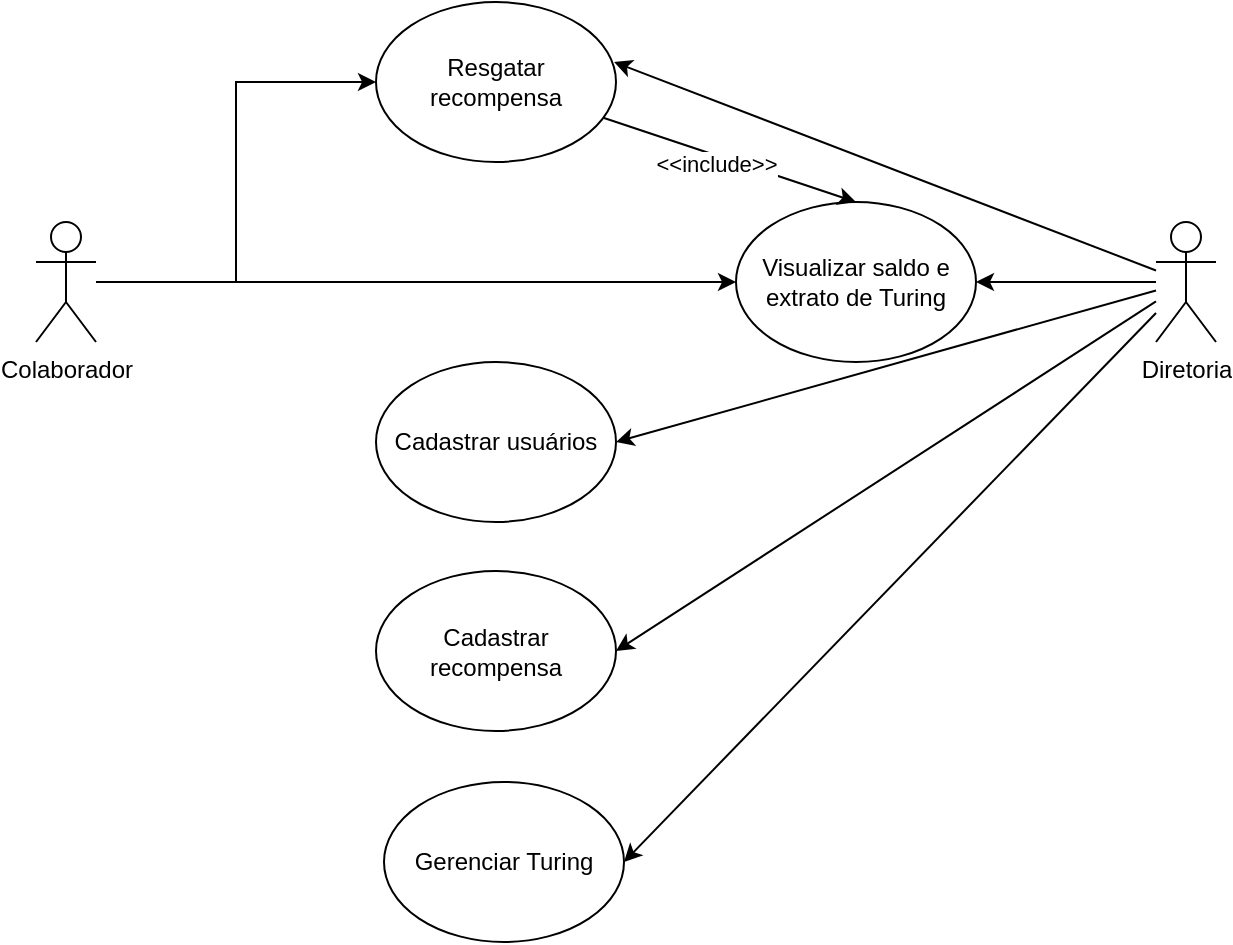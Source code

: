 <mxfile>
    <diagram name="Página-1" id="NBHZvv1atR7YSYuIE8ls">
        <mxGraphModel dx="1098" dy="773" grid="1" gridSize="10" guides="1" tooltips="1" connect="1" arrows="1" fold="1" page="1" pageScale="1" pageWidth="827" pageHeight="1169" math="0" shadow="0">
            <root>
                <mxCell id="0"/>
                <mxCell id="1" parent="0"/>
                <mxCell id="ZDBc-1S2DOzsnArOQbrc-6" style="edgeStyle=orthogonalEdgeStyle;rounded=0;orthogonalLoop=1;jettySize=auto;html=1;entryX=0;entryY=0.5;entryDx=0;entryDy=0;" parent="1" source="ZDBc-1S2DOzsnArOQbrc-1" target="ZDBc-1S2DOzsnArOQbrc-2" edge="1">
                    <mxGeometry relative="1" as="geometry"/>
                </mxCell>
                <mxCell id="ZDBc-1S2DOzsnArOQbrc-9" style="edgeStyle=orthogonalEdgeStyle;rounded=0;orthogonalLoop=1;jettySize=auto;html=1;entryX=0;entryY=0.5;entryDx=0;entryDy=0;" parent="1" source="ZDBc-1S2DOzsnArOQbrc-1" target="ZDBc-1S2DOzsnArOQbrc-7" edge="1">
                    <mxGeometry relative="1" as="geometry"/>
                </mxCell>
                <mxCell id="ZDBc-1S2DOzsnArOQbrc-1" value="&lt;div&gt;Colaborador&lt;/div&gt;" style="shape=umlActor;verticalLabelPosition=bottom;verticalAlign=top;html=1;" parent="1" vertex="1">
                    <mxGeometry x="180" y="370" width="30" height="60" as="geometry"/>
                </mxCell>
                <mxCell id="ZDBc-1S2DOzsnArOQbrc-2" value="Visualizar saldo e extrato de Turing" style="ellipse;whiteSpace=wrap;html=1;" parent="1" vertex="1">
                    <mxGeometry x="530" y="360" width="120" height="80" as="geometry"/>
                </mxCell>
                <mxCell id="7" style="edgeStyle=none;html=1;entryX=1;entryY=0.5;entryDx=0;entryDy=0;" edge="1" parent="1" source="ZDBc-1S2DOzsnArOQbrc-5" target="ZDBc-1S2DOzsnArOQbrc-13">
                    <mxGeometry relative="1" as="geometry"/>
                </mxCell>
                <mxCell id="8" style="edgeStyle=none;html=1;entryX=1;entryY=0.5;entryDx=0;entryDy=0;" edge="1" parent="1" source="ZDBc-1S2DOzsnArOQbrc-5" target="ZDBc-1S2DOzsnArOQbrc-11">
                    <mxGeometry relative="1" as="geometry"/>
                </mxCell>
                <mxCell id="9" style="edgeStyle=none;html=1;entryX=1;entryY=0.5;entryDx=0;entryDy=0;" edge="1" parent="1" source="ZDBc-1S2DOzsnArOQbrc-5" target="ZDBc-1S2DOzsnArOQbrc-14">
                    <mxGeometry relative="1" as="geometry"/>
                </mxCell>
                <mxCell id="10" style="edgeStyle=none;html=1;entryX=0.992;entryY=0.375;entryDx=0;entryDy=0;entryPerimeter=0;" edge="1" parent="1" source="ZDBc-1S2DOzsnArOQbrc-5" target="ZDBc-1S2DOzsnArOQbrc-7">
                    <mxGeometry relative="1" as="geometry"/>
                </mxCell>
                <mxCell id="11" style="edgeStyle=none;html=1;entryX=1;entryY=0.5;entryDx=0;entryDy=0;" edge="1" parent="1" source="ZDBc-1S2DOzsnArOQbrc-5" target="ZDBc-1S2DOzsnArOQbrc-2">
                    <mxGeometry relative="1" as="geometry"/>
                </mxCell>
                <mxCell id="ZDBc-1S2DOzsnArOQbrc-5" value="Diretoria" style="shape=umlActor;verticalLabelPosition=bottom;verticalAlign=top;html=1;" parent="1" vertex="1">
                    <mxGeometry x="740" y="370" width="30" height="60" as="geometry"/>
                </mxCell>
                <mxCell id="5" style="edgeStyle=none;html=1;entryX=0.5;entryY=0;entryDx=0;entryDy=0;" parent="1" source="ZDBc-1S2DOzsnArOQbrc-7" target="ZDBc-1S2DOzsnArOQbrc-2" edge="1">
                    <mxGeometry relative="1" as="geometry">
                        <mxPoint x="640" y="300" as="targetPoint"/>
                        <Array as="points"/>
                    </mxGeometry>
                </mxCell>
                <mxCell id="6" value="&amp;lt;&amp;lt;include&amp;gt;&amp;gt;" style="edgeLabel;html=1;align=center;verticalAlign=middle;resizable=0;points=[];" parent="5" vertex="1" connectable="0">
                    <mxGeometry x="-0.499" y="-1" relative="1" as="geometry">
                        <mxPoint x="25" y="11" as="offset"/>
                    </mxGeometry>
                </mxCell>
                <mxCell id="ZDBc-1S2DOzsnArOQbrc-7" value="Resgatar recompensa" style="ellipse;whiteSpace=wrap;html=1;" parent="1" vertex="1">
                    <mxGeometry x="350" y="260" width="120" height="80" as="geometry"/>
                </mxCell>
                <mxCell id="ZDBc-1S2DOzsnArOQbrc-11" value="Cadastrar usuários" style="ellipse;whiteSpace=wrap;html=1;" parent="1" vertex="1">
                    <mxGeometry x="350" y="440" width="120" height="80" as="geometry"/>
                </mxCell>
                <mxCell id="ZDBc-1S2DOzsnArOQbrc-13" value="Cadastrar recompensa" style="ellipse;whiteSpace=wrap;html=1;" parent="1" vertex="1">
                    <mxGeometry x="350" y="544.5" width="120" height="80" as="geometry"/>
                </mxCell>
                <mxCell id="ZDBc-1S2DOzsnArOQbrc-14" value="Gerenciar Turing" style="ellipse;whiteSpace=wrap;html=1;" parent="1" vertex="1">
                    <mxGeometry x="354" y="650" width="120" height="80" as="geometry"/>
                </mxCell>
            </root>
        </mxGraphModel>
    </diagram>
</mxfile>